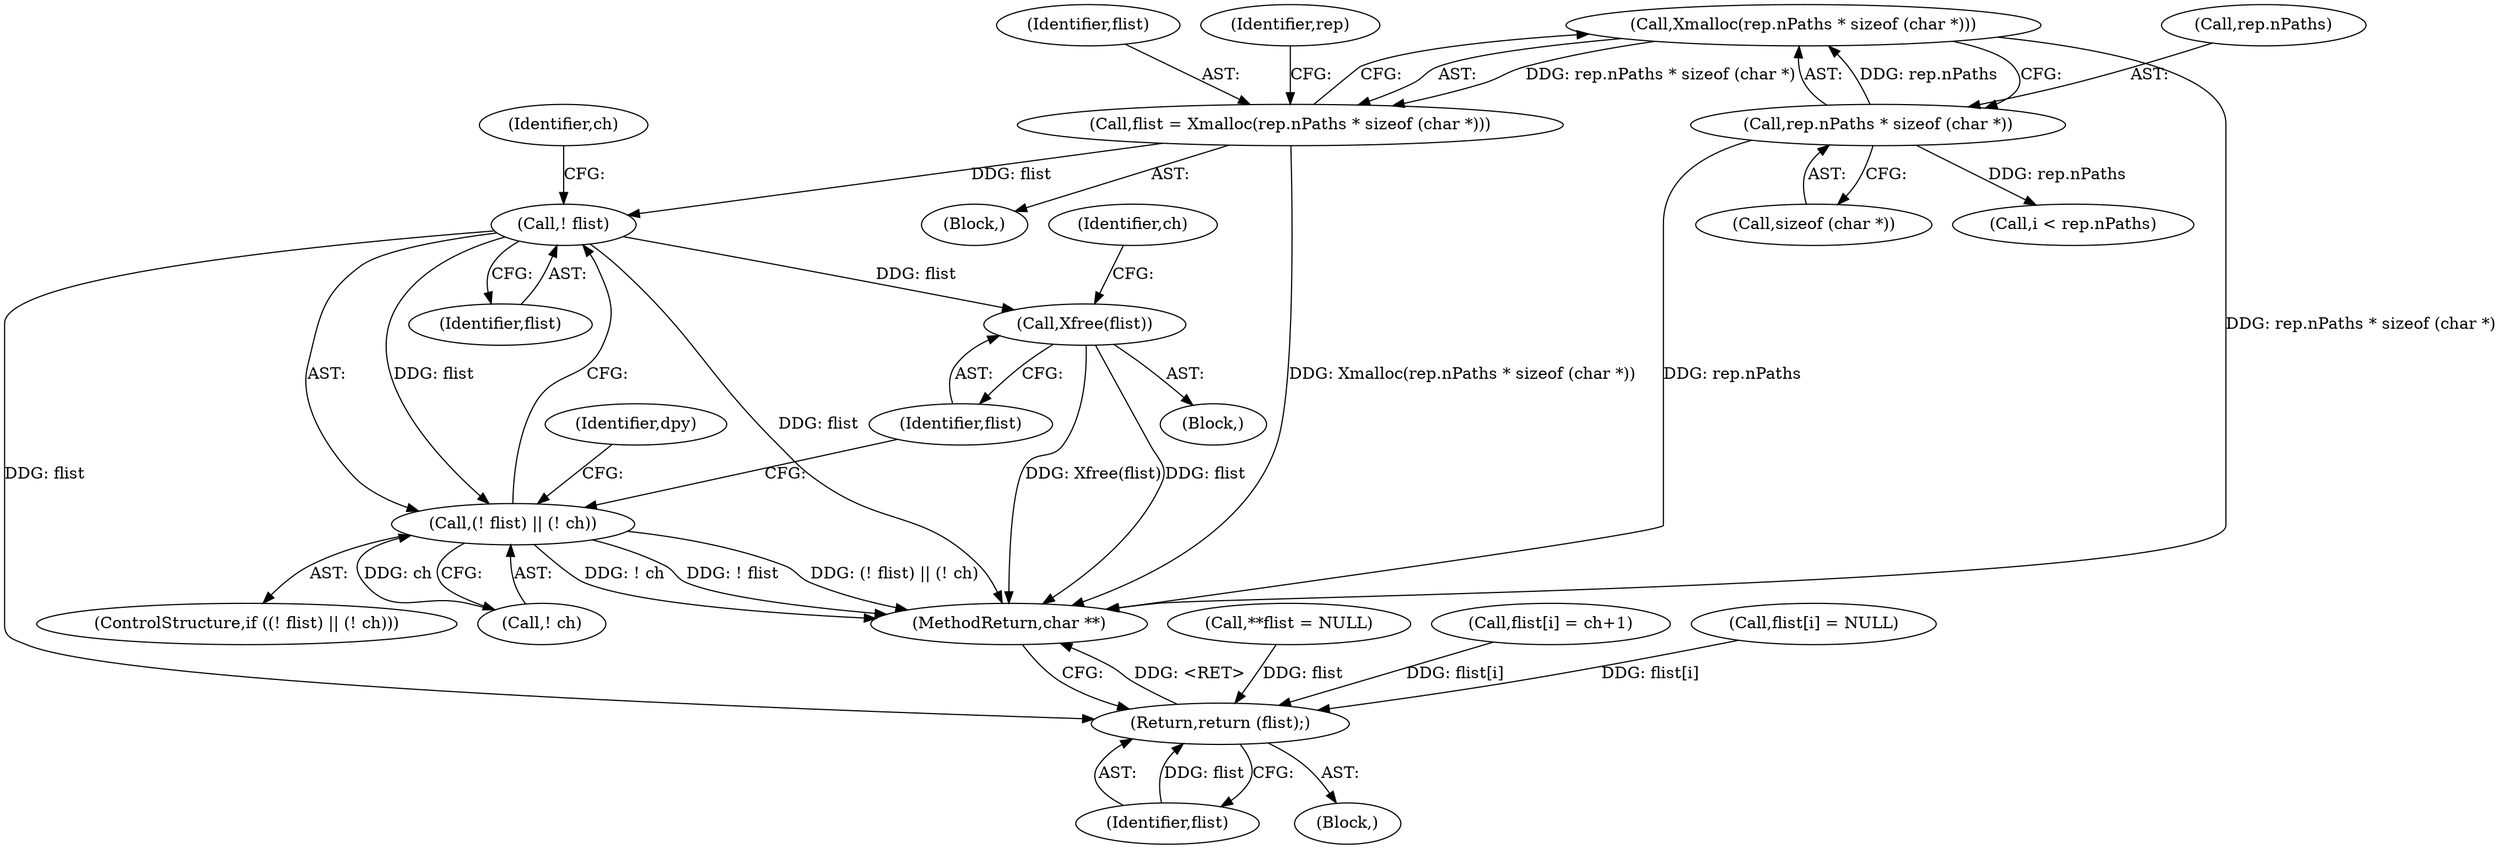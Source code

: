 digraph "0_libx11_dbf72805fd9d7b1846fe9a11b46f3994bfc27fea@API" {
"1000153" [label="(Call,Xmalloc(rep.nPaths * sizeof (char *)))"];
"1000154" [label="(Call,rep.nPaths * sizeof (char *))"];
"1000151" [label="(Call,flist = Xmalloc(rep.nPaths * sizeof (char *)))"];
"1000186" [label="(Call,! flist)"];
"1000185" [label="(Call,(! flist) || (! ch))"];
"1000191" [label="(Call,Xfree(flist))"];
"1000274" [label="(Return,return (flist);)"];
"1000224" [label="(Call,i < rep.nPaths)"];
"1000116" [label="(Call,**flist = NULL)"];
"1000190" [label="(Block,)"];
"1000194" [label="(Identifier,ch)"];
"1000192" [label="(Identifier,flist)"];
"1000239" [label="(Call,flist[i] = ch+1)"];
"1000275" [label="(Identifier,flist)"];
"1000150" [label="(Block,)"];
"1000186" [label="(Call,! flist)"];
"1000184" [label="(ControlStructure,if ((! flist) || (! ch)))"];
"1000155" [label="(Call,rep.nPaths)"];
"1000152" [label="(Identifier,flist)"];
"1000191" [label="(Call,Xfree(flist))"];
"1000187" [label="(Identifier,flist)"];
"1000189" [label="(Identifier,ch)"];
"1000158" [label="(Call,sizeof (char *))"];
"1000163" [label="(Identifier,rep)"];
"1000153" [label="(Call,Xmalloc(rep.nPaths * sizeof (char *)))"];
"1000109" [label="(Block,)"];
"1000154" [label="(Call,rep.nPaths * sizeof (char *))"];
"1000188" [label="(Call,! ch)"];
"1000208" [label="(Identifier,dpy)"];
"1000185" [label="(Call,(! flist) || (! ch))"];
"1000151" [label="(Call,flist = Xmalloc(rep.nPaths * sizeof (char *)))"];
"1000276" [label="(MethodReturn,char **)"];
"1000274" [label="(Return,return (flist);)"];
"1000262" [label="(Call,flist[i] = NULL)"];
"1000153" -> "1000151"  [label="AST: "];
"1000153" -> "1000154"  [label="CFG: "];
"1000154" -> "1000153"  [label="AST: "];
"1000151" -> "1000153"  [label="CFG: "];
"1000153" -> "1000276"  [label="DDG: rep.nPaths * sizeof (char *)"];
"1000153" -> "1000151"  [label="DDG: rep.nPaths * sizeof (char *)"];
"1000154" -> "1000153"  [label="DDG: rep.nPaths"];
"1000154" -> "1000158"  [label="CFG: "];
"1000155" -> "1000154"  [label="AST: "];
"1000158" -> "1000154"  [label="AST: "];
"1000154" -> "1000276"  [label="DDG: rep.nPaths"];
"1000154" -> "1000224"  [label="DDG: rep.nPaths"];
"1000151" -> "1000150"  [label="AST: "];
"1000152" -> "1000151"  [label="AST: "];
"1000163" -> "1000151"  [label="CFG: "];
"1000151" -> "1000276"  [label="DDG: Xmalloc(rep.nPaths * sizeof (char *))"];
"1000151" -> "1000186"  [label="DDG: flist"];
"1000186" -> "1000185"  [label="AST: "];
"1000186" -> "1000187"  [label="CFG: "];
"1000187" -> "1000186"  [label="AST: "];
"1000189" -> "1000186"  [label="CFG: "];
"1000185" -> "1000186"  [label="CFG: "];
"1000186" -> "1000276"  [label="DDG: flist"];
"1000186" -> "1000185"  [label="DDG: flist"];
"1000186" -> "1000191"  [label="DDG: flist"];
"1000186" -> "1000274"  [label="DDG: flist"];
"1000185" -> "1000184"  [label="AST: "];
"1000185" -> "1000188"  [label="CFG: "];
"1000188" -> "1000185"  [label="AST: "];
"1000192" -> "1000185"  [label="CFG: "];
"1000208" -> "1000185"  [label="CFG: "];
"1000185" -> "1000276"  [label="DDG: (! flist) || (! ch)"];
"1000185" -> "1000276"  [label="DDG: ! ch"];
"1000185" -> "1000276"  [label="DDG: ! flist"];
"1000188" -> "1000185"  [label="DDG: ch"];
"1000191" -> "1000190"  [label="AST: "];
"1000191" -> "1000192"  [label="CFG: "];
"1000192" -> "1000191"  [label="AST: "];
"1000194" -> "1000191"  [label="CFG: "];
"1000191" -> "1000276"  [label="DDG: Xfree(flist)"];
"1000191" -> "1000276"  [label="DDG: flist"];
"1000274" -> "1000109"  [label="AST: "];
"1000274" -> "1000275"  [label="CFG: "];
"1000275" -> "1000274"  [label="AST: "];
"1000276" -> "1000274"  [label="CFG: "];
"1000274" -> "1000276"  [label="DDG: <RET>"];
"1000275" -> "1000274"  [label="DDG: flist"];
"1000116" -> "1000274"  [label="DDG: flist"];
"1000239" -> "1000274"  [label="DDG: flist[i]"];
"1000262" -> "1000274"  [label="DDG: flist[i]"];
}
